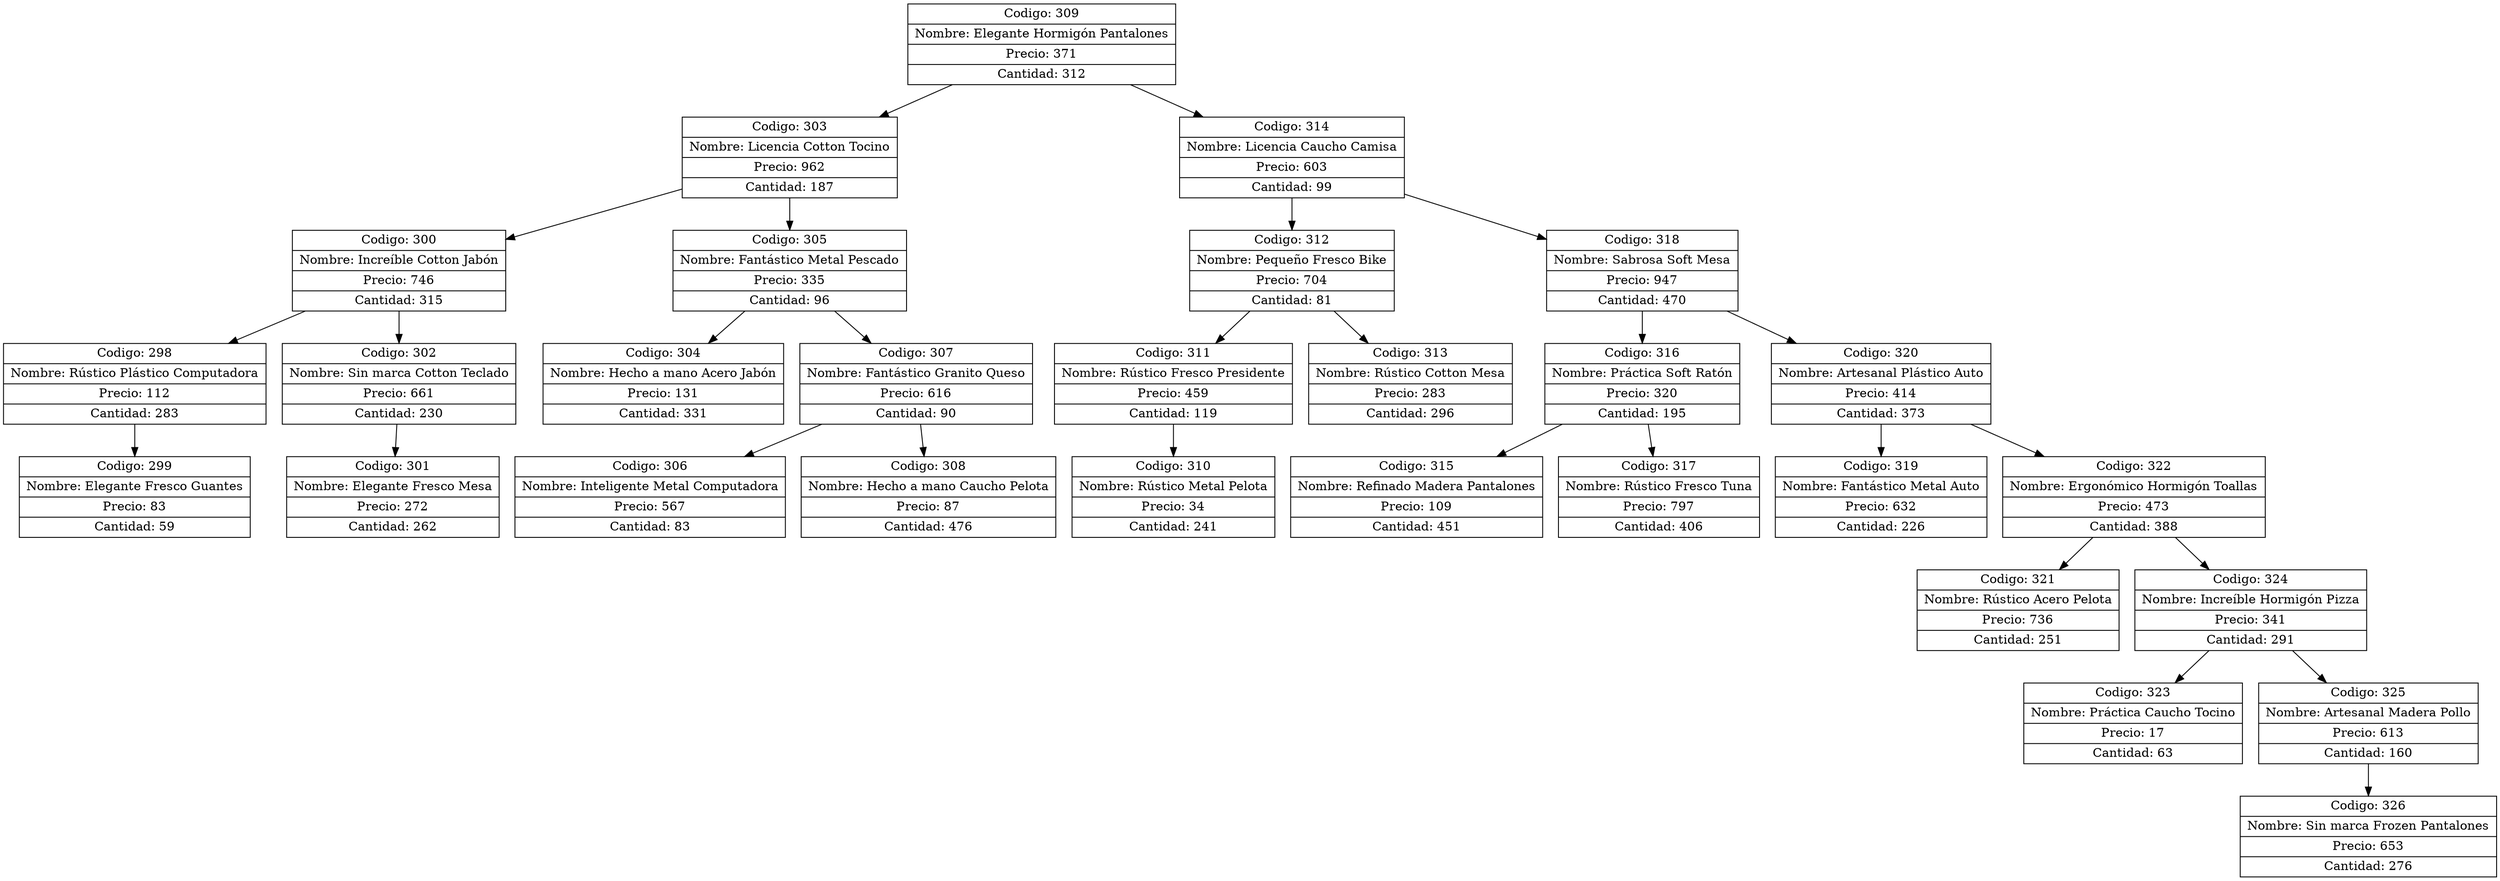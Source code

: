 digraph G{
node[shape="box" shape="record"]
nodo309[label="{ Codigo: 309 | Nombre: Elegante Hormigón Pantalones | Precio: 371 | Cantidad: 312}"];
nodo303[label="{ Codigo: 303 | Nombre: Licencia Cotton Tocino | Precio: 962 | Cantidad: 187}"];
nodo300[label="{ Codigo: 300 | Nombre: Increíble Cotton Jabón | Precio: 746 | Cantidad: 315}"];
nodo298[label="{ Codigo: 298 | Nombre: Rústico Plástico Computadora | Precio: 112 | Cantidad: 283}"];
nodo299[label="{ Codigo: 299 | Nombre: Elegante Fresco Guantes | Precio: 83 | Cantidad: 59}"];
nodo298->nodo299;
nodo300->nodo298;
nodo302[label="{ Codigo: 302 | Nombre: Sin marca Cotton Teclado | Precio: 661 | Cantidad: 230}"];
nodo301[label="{ Codigo: 301 | Nombre: Elegante Fresco Mesa | Precio: 272 | Cantidad: 262}"];
nodo302->nodo301;
nodo300->nodo302;
nodo303->nodo300;
nodo305[label="{ Codigo: 305 | Nombre: Fantástico Metal Pescado | Precio: 335 | Cantidad: 96}"];
nodo304[label="{ Codigo: 304 | Nombre: Hecho a mano Acero Jabón | Precio: 131 | Cantidad: 331}"];
nodo305->nodo304;
nodo307[label="{ Codigo: 307 | Nombre: Fantástico Granito Queso | Precio: 616 | Cantidad: 90}"];
nodo306[label="{ Codigo: 306 | Nombre: Inteligente Metal Computadora | Precio: 567 | Cantidad: 83}"];
nodo307->nodo306;
nodo308[label="{ Codigo: 308 | Nombre: Hecho a mano Caucho Pelota | Precio: 87 | Cantidad: 476}"];
nodo307->nodo308;
nodo305->nodo307;
nodo303->nodo305;
nodo309->nodo303;
nodo314[label="{ Codigo: 314 | Nombre: Licencia Caucho Camisa | Precio: 603 | Cantidad: 99}"];
nodo312[label="{ Codigo: 312 | Nombre: Pequeño Fresco Bike | Precio: 704 | Cantidad: 81}"];
nodo311[label="{ Codigo: 311 | Nombre: Rústico Fresco Presidente | Precio: 459 | Cantidad: 119}"];
nodo310[label="{ Codigo: 310 | Nombre: Rústico Metal Pelota | Precio: 34 | Cantidad: 241}"];
nodo311->nodo310;
nodo312->nodo311;
nodo313[label="{ Codigo: 313 | Nombre: Rústico Cotton Mesa | Precio: 283 | Cantidad: 296}"];
nodo312->nodo313;
nodo314->nodo312;
nodo318[label="{ Codigo: 318 | Nombre: Sabrosa Soft Mesa | Precio: 947 | Cantidad: 470}"];
nodo316[label="{ Codigo: 316 | Nombre: Práctica Soft Ratón | Precio: 320 | Cantidad: 195}"];
nodo315[label="{ Codigo: 315 | Nombre: Refinado Madera Pantalones | Precio: 109 | Cantidad: 451}"];
nodo316->nodo315;
nodo317[label="{ Codigo: 317 | Nombre: Rústico Fresco Tuna | Precio: 797 | Cantidad: 406}"];
nodo316->nodo317;
nodo318->nodo316;
nodo320[label="{ Codigo: 320 | Nombre: Artesanal Plástico Auto | Precio: 414 | Cantidad: 373}"];
nodo319[label="{ Codigo: 319 | Nombre: Fantástico Metal Auto | Precio: 632 | Cantidad: 226}"];
nodo320->nodo319;
nodo322[label="{ Codigo: 322 | Nombre: Ergonómico Hormigón Toallas | Precio: 473 | Cantidad: 388}"];
nodo321[label="{ Codigo: 321 | Nombre: Rústico Acero Pelota | Precio: 736 | Cantidad: 251}"];
nodo322->nodo321;
nodo324[label="{ Codigo: 324 | Nombre: Increíble Hormigón Pizza | Precio: 341 | Cantidad: 291}"];
nodo323[label="{ Codigo: 323 | Nombre: Práctica Caucho Tocino | Precio: 17 | Cantidad: 63}"];
nodo324->nodo323;
nodo325[label="{ Codigo: 325 | Nombre: Artesanal Madera Pollo | Precio: 613 | Cantidad: 160}"];
nodo326[label="{ Codigo: 326 | Nombre: Sin marca Frozen Pantalones | Precio: 653 | Cantidad: 276}"];
nodo325->nodo326;
nodo324->nodo325;
nodo322->nodo324;
nodo320->nodo322;
nodo318->nodo320;
nodo314->nodo318;
nodo309->nodo314;
}
